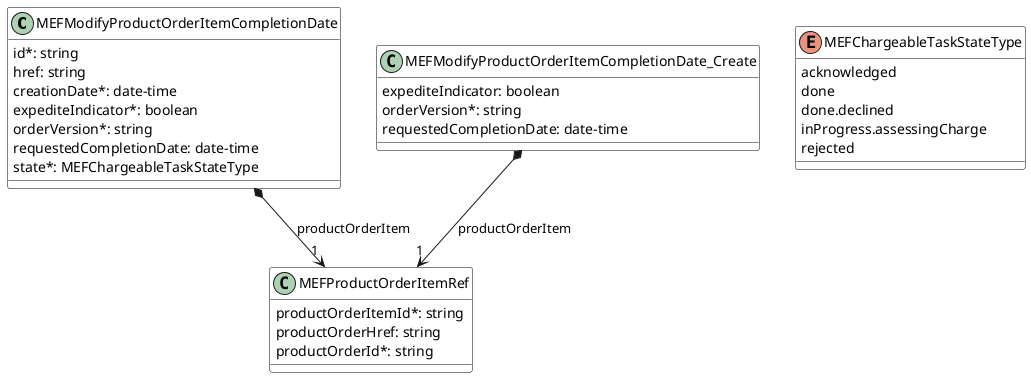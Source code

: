 @startuml
skinparam {
    ClassBackgroundColor White
    ClassBorderColor Black
}

class MEFModifyProductOrderItemCompletionDate {

    id*: string
    href: string
    creationDate*: date-time
    expediteIndicator*: boolean
    orderVersion*: string
    requestedCompletionDate: date-time
    state*: MEFChargeableTaskStateType
}

MEFModifyProductOrderItemCompletionDate *-->"1" MEFProductOrderItemRef : productOrderItem



class MEFProductOrderItemRef {

    productOrderItemId*: string
    productOrderHref: string
    productOrderId*: string
}





class MEFModifyProductOrderItemCompletionDate_Create {

    expediteIndicator: boolean
    orderVersion*: string
    requestedCompletionDate: date-time
}

MEFModifyProductOrderItemCompletionDate_Create *-->"1" MEFProductOrderItemRef : productOrderItem

enum MEFChargeableTaskStateType {

    acknowledged
    done
    done.declined
    inProgress.assessingCharge
    rejected
}

@enduml
